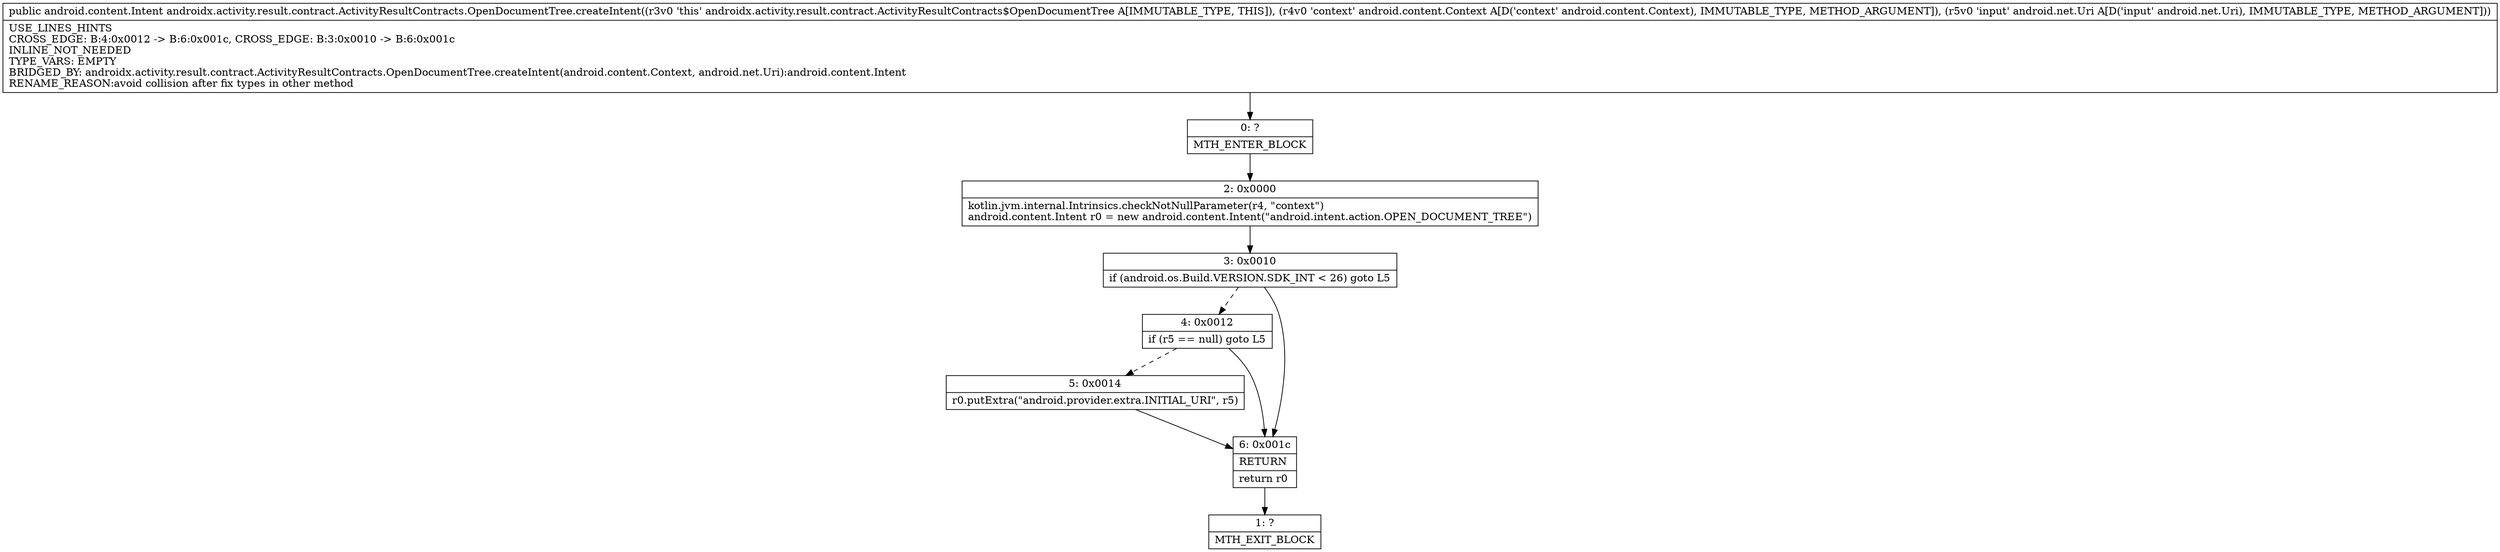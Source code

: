 digraph "CFG forandroidx.activity.result.contract.ActivityResultContracts.OpenDocumentTree.createIntent(Landroid\/content\/Context;Landroid\/net\/Uri;)Landroid\/content\/Intent;" {
Node_0 [shape=record,label="{0\:\ ?|MTH_ENTER_BLOCK\l}"];
Node_2 [shape=record,label="{2\:\ 0x0000|kotlin.jvm.internal.Intrinsics.checkNotNullParameter(r4, \"context\")\landroid.content.Intent r0 = new android.content.Intent(\"android.intent.action.OPEN_DOCUMENT_TREE\")\l}"];
Node_3 [shape=record,label="{3\:\ 0x0010|if (android.os.Build.VERSION.SDK_INT \< 26) goto L5\l}"];
Node_4 [shape=record,label="{4\:\ 0x0012|if (r5 == null) goto L5\l}"];
Node_5 [shape=record,label="{5\:\ 0x0014|r0.putExtra(\"android.provider.extra.INITIAL_URI\", r5)\l}"];
Node_6 [shape=record,label="{6\:\ 0x001c|RETURN\l|return r0\l}"];
Node_1 [shape=record,label="{1\:\ ?|MTH_EXIT_BLOCK\l}"];
MethodNode[shape=record,label="{public android.content.Intent androidx.activity.result.contract.ActivityResultContracts.OpenDocumentTree.createIntent((r3v0 'this' androidx.activity.result.contract.ActivityResultContracts$OpenDocumentTree A[IMMUTABLE_TYPE, THIS]), (r4v0 'context' android.content.Context A[D('context' android.content.Context), IMMUTABLE_TYPE, METHOD_ARGUMENT]), (r5v0 'input' android.net.Uri A[D('input' android.net.Uri), IMMUTABLE_TYPE, METHOD_ARGUMENT]))  | USE_LINES_HINTS\lCROSS_EDGE: B:4:0x0012 \-\> B:6:0x001c, CROSS_EDGE: B:3:0x0010 \-\> B:6:0x001c\lINLINE_NOT_NEEDED\lTYPE_VARS: EMPTY\lBRIDGED_BY: androidx.activity.result.contract.ActivityResultContracts.OpenDocumentTree.createIntent(android.content.Context, android.net.Uri):android.content.Intent\lRENAME_REASON:avoid collision after fix types in other method\l}"];
MethodNode -> Node_0;Node_0 -> Node_2;
Node_2 -> Node_3;
Node_3 -> Node_4[style=dashed];
Node_3 -> Node_6;
Node_4 -> Node_5[style=dashed];
Node_4 -> Node_6;
Node_5 -> Node_6;
Node_6 -> Node_1;
}

